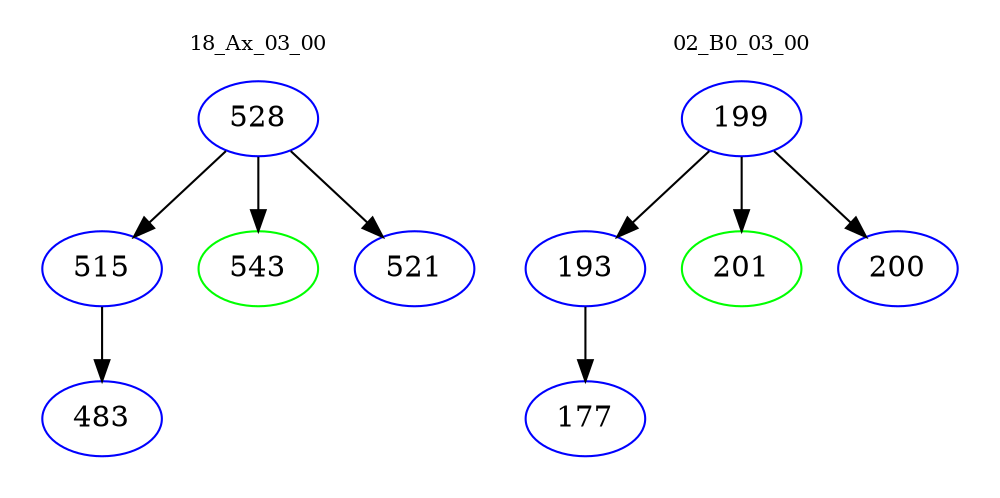 digraph{
subgraph cluster_0 {
color = white
label = "18_Ax_03_00";
fontsize=10;
T0_528 [label="528", color="blue"]
T0_528 -> T0_515 [color="black"]
T0_515 [label="515", color="blue"]
T0_515 -> T0_483 [color="black"]
T0_483 [label="483", color="blue"]
T0_528 -> T0_543 [color="black"]
T0_543 [label="543", color="green"]
T0_528 -> T0_521 [color="black"]
T0_521 [label="521", color="blue"]
}
subgraph cluster_1 {
color = white
label = "02_B0_03_00";
fontsize=10;
T1_199 [label="199", color="blue"]
T1_199 -> T1_193 [color="black"]
T1_193 [label="193", color="blue"]
T1_193 -> T1_177 [color="black"]
T1_177 [label="177", color="blue"]
T1_199 -> T1_201 [color="black"]
T1_201 [label="201", color="green"]
T1_199 -> T1_200 [color="black"]
T1_200 [label="200", color="blue"]
}
}
